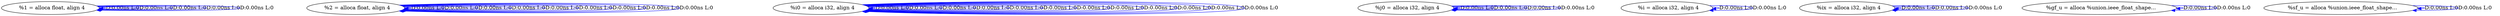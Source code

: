 digraph {
Node0x2cd34d0[label="  %1 = alloca float, align 4"];
Node0x2cd34d0 -> Node0x2cd34d0[label="D:0.00ns L:0",color=blue];
Node0x2cd34d0 -> Node0x2cd34d0[label="D:0.00ns L:0",color=blue];
Node0x2cd34d0 -> Node0x2cd34d0[label="D:0.00ns L:0",color=blue];
Node0x2cd34d0 -> Node0x2cd34d0[label="D:0.00ns L:0",color=blue];
Node0x2cd34d0 -> Node0x2cd34d0[label="D:0.00ns L:0",color=blue];
Node0x2cd35b0[label="  %2 = alloca float, align 4"];
Node0x2cd35b0 -> Node0x2cd35b0[label="D:0.00ns L:0",color=blue];
Node0x2cd35b0 -> Node0x2cd35b0[label="D:0.00ns L:0",color=blue];
Node0x2cd35b0 -> Node0x2cd35b0[label="D:0.00ns L:0",color=blue];
Node0x2cd35b0 -> Node0x2cd35b0[label="D:0.00ns L:0",color=blue];
Node0x2cd35b0 -> Node0x2cd35b0[label="D:0.00ns L:0",color=blue];
Node0x2cd35b0 -> Node0x2cd35b0[label="D:0.00ns L:0",color=blue];
Node0x2cd35b0 -> Node0x2cd35b0[label="D:0.00ns L:0",color=blue];
Node0x2cd35b0 -> Node0x2cd35b0[label="D:0.00ns L:0",color=blue];
Node0x2cd35b0 -> Node0x2cd35b0[label="D:0.00ns L:0",color=blue];
Node0x2cc12a0[label="  %i0 = alloca i32, align 4"];
Node0x2cc12a0 -> Node0x2cc12a0[label="D:0.00ns L:0",color=blue];
Node0x2cc12a0 -> Node0x2cc12a0[label="D:0.00ns L:0",color=blue];
Node0x2cc12a0 -> Node0x2cc12a0[label="D:0.00ns L:0",color=blue];
Node0x2cc12a0 -> Node0x2cc12a0[label="D:0.00ns L:0",color=blue];
Node0x2cc12a0 -> Node0x2cc12a0[label="D:0.00ns L:0",color=blue];
Node0x2cc12a0 -> Node0x2cc12a0[label="D:0.00ns L:0",color=blue];
Node0x2cc12a0 -> Node0x2cc12a0[label="D:0.00ns L:0",color=blue];
Node0x2cc12a0 -> Node0x2cc12a0[label="D:0.00ns L:0",color=blue];
Node0x2cc12a0 -> Node0x2cc12a0[label="D:0.00ns L:0",color=blue];
Node0x2cc12a0 -> Node0x2cc12a0[label="D:0.00ns L:0",color=blue];
Node0x2cc12a0 -> Node0x2cc12a0[label="D:0.00ns L:0",color=blue];
Node0x2cc12a0 -> Node0x2cc12a0[label="D:0.00ns L:0",color=blue];
Node0x2cc1380[label="  %j0 = alloca i32, align 4"];
Node0x2cc1380 -> Node0x2cc1380[label="D:0.00ns L:0",color=blue];
Node0x2cc1380 -> Node0x2cc1380[label="D:0.00ns L:0",color=blue];
Node0x2cc1380 -> Node0x2cc1380[label="D:0.00ns L:0",color=blue];
Node0x2cc1380 -> Node0x2cc1380[label="D:0.00ns L:0",color=blue];
Node0x2cc1460[label="  %i = alloca i32, align 4"];
Node0x2cc1460 -> Node0x2cc1460[label="D:0.00ns L:0",color=blue];
Node0x2cc1460 -> Node0x2cc1460[label="D:0.00ns L:0",color=blue];
Node0x2cc1540[label="  %ix = alloca i32, align 4"];
Node0x2cc1540 -> Node0x2cc1540[label="D:0.00ns L:0",color=blue];
Node0x2cc1540 -> Node0x2cc1540[label="D:0.00ns L:0",color=blue];
Node0x2cc1540 -> Node0x2cc1540[label="D:0.00ns L:0",color=blue];
Node0x2cc1620[label="  %gf_u = alloca %union.ieee_float_shape..."];
Node0x2cc1620 -> Node0x2cc1620[label="D:0.00ns L:0",color=blue];
Node0x2cc1620 -> Node0x2cc1620[label="D:0.00ns L:0",color=blue];
Node0x2cc1700[label="  %sf_u = alloca %union.ieee_float_shape..."];
Node0x2cc1700 -> Node0x2cc1700[label="D:0.00ns L:0",color=blue];
Node0x2cc1700 -> Node0x2cc1700[label="D:0.00ns L:0",color=blue];
}
